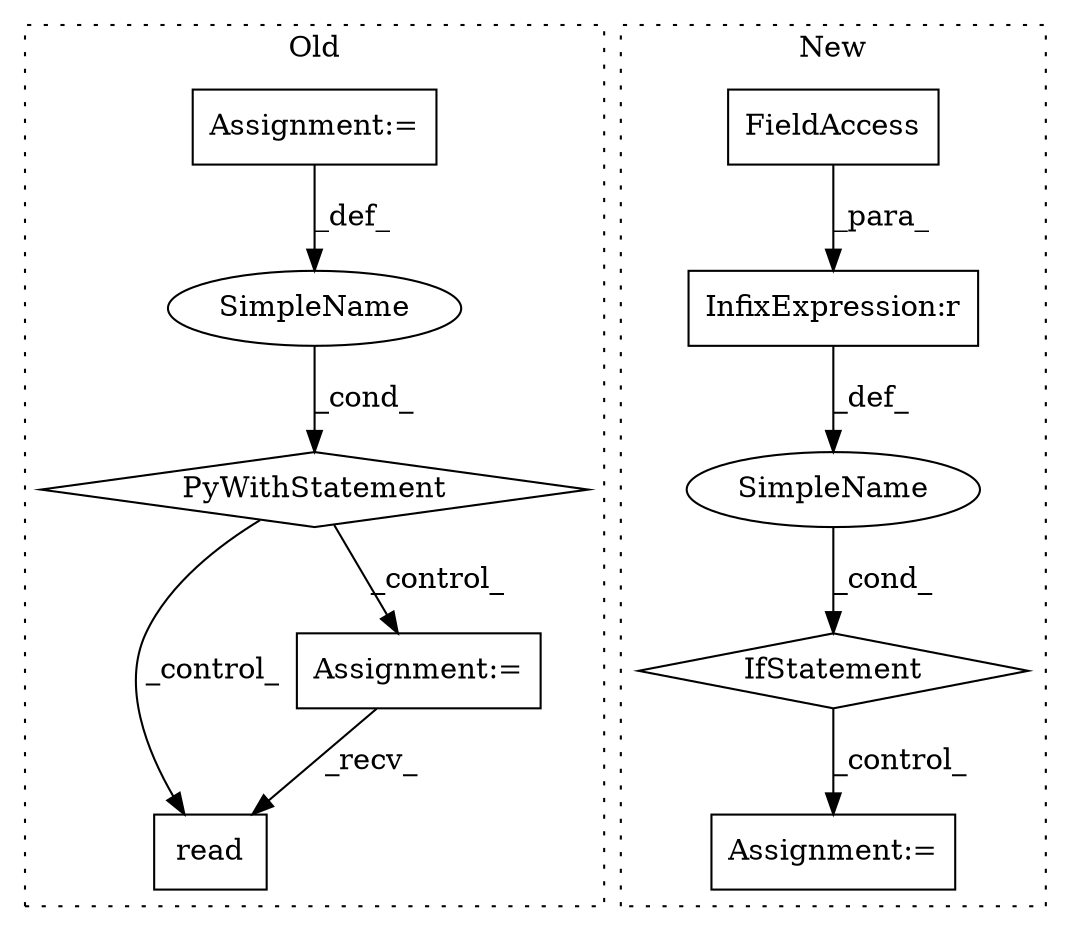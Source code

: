 digraph G {
subgraph cluster0 {
1 [label="read" a="32" s="10722" l="6" shape="box"];
7 [label="SimpleName" a="42" s="" l="" shape="ellipse"];
8 [label="PyWithStatement" a="104" s="10436,10475" l="10,2" shape="diamond"];
9 [label="Assignment:=" a="7" s="8438" l="8" shape="box"];
10 [label="Assignment:=" a="7" s="10497" l="4" shape="box"];
label = "Old";
style="dotted";
}
subgraph cluster1 {
2 [label="IfStatement" a="25" s="9358,9383" l="4,2" shape="diamond"];
3 [label="Assignment:=" a="7" s="9403" l="9" shape="box"];
4 [label="SimpleName" a="42" s="" l="" shape="ellipse"];
5 [label="InfixExpression:r" a="27" s="9379" l="3" shape="box"];
6 [label="FieldAccess" a="22" s="9362" l="17" shape="box"];
label = "New";
style="dotted";
}
2 -> 3 [label="_control_"];
4 -> 2 [label="_cond_"];
5 -> 4 [label="_def_"];
6 -> 5 [label="_para_"];
7 -> 8 [label="_cond_"];
8 -> 1 [label="_control_"];
8 -> 10 [label="_control_"];
9 -> 7 [label="_def_"];
10 -> 1 [label="_recv_"];
}